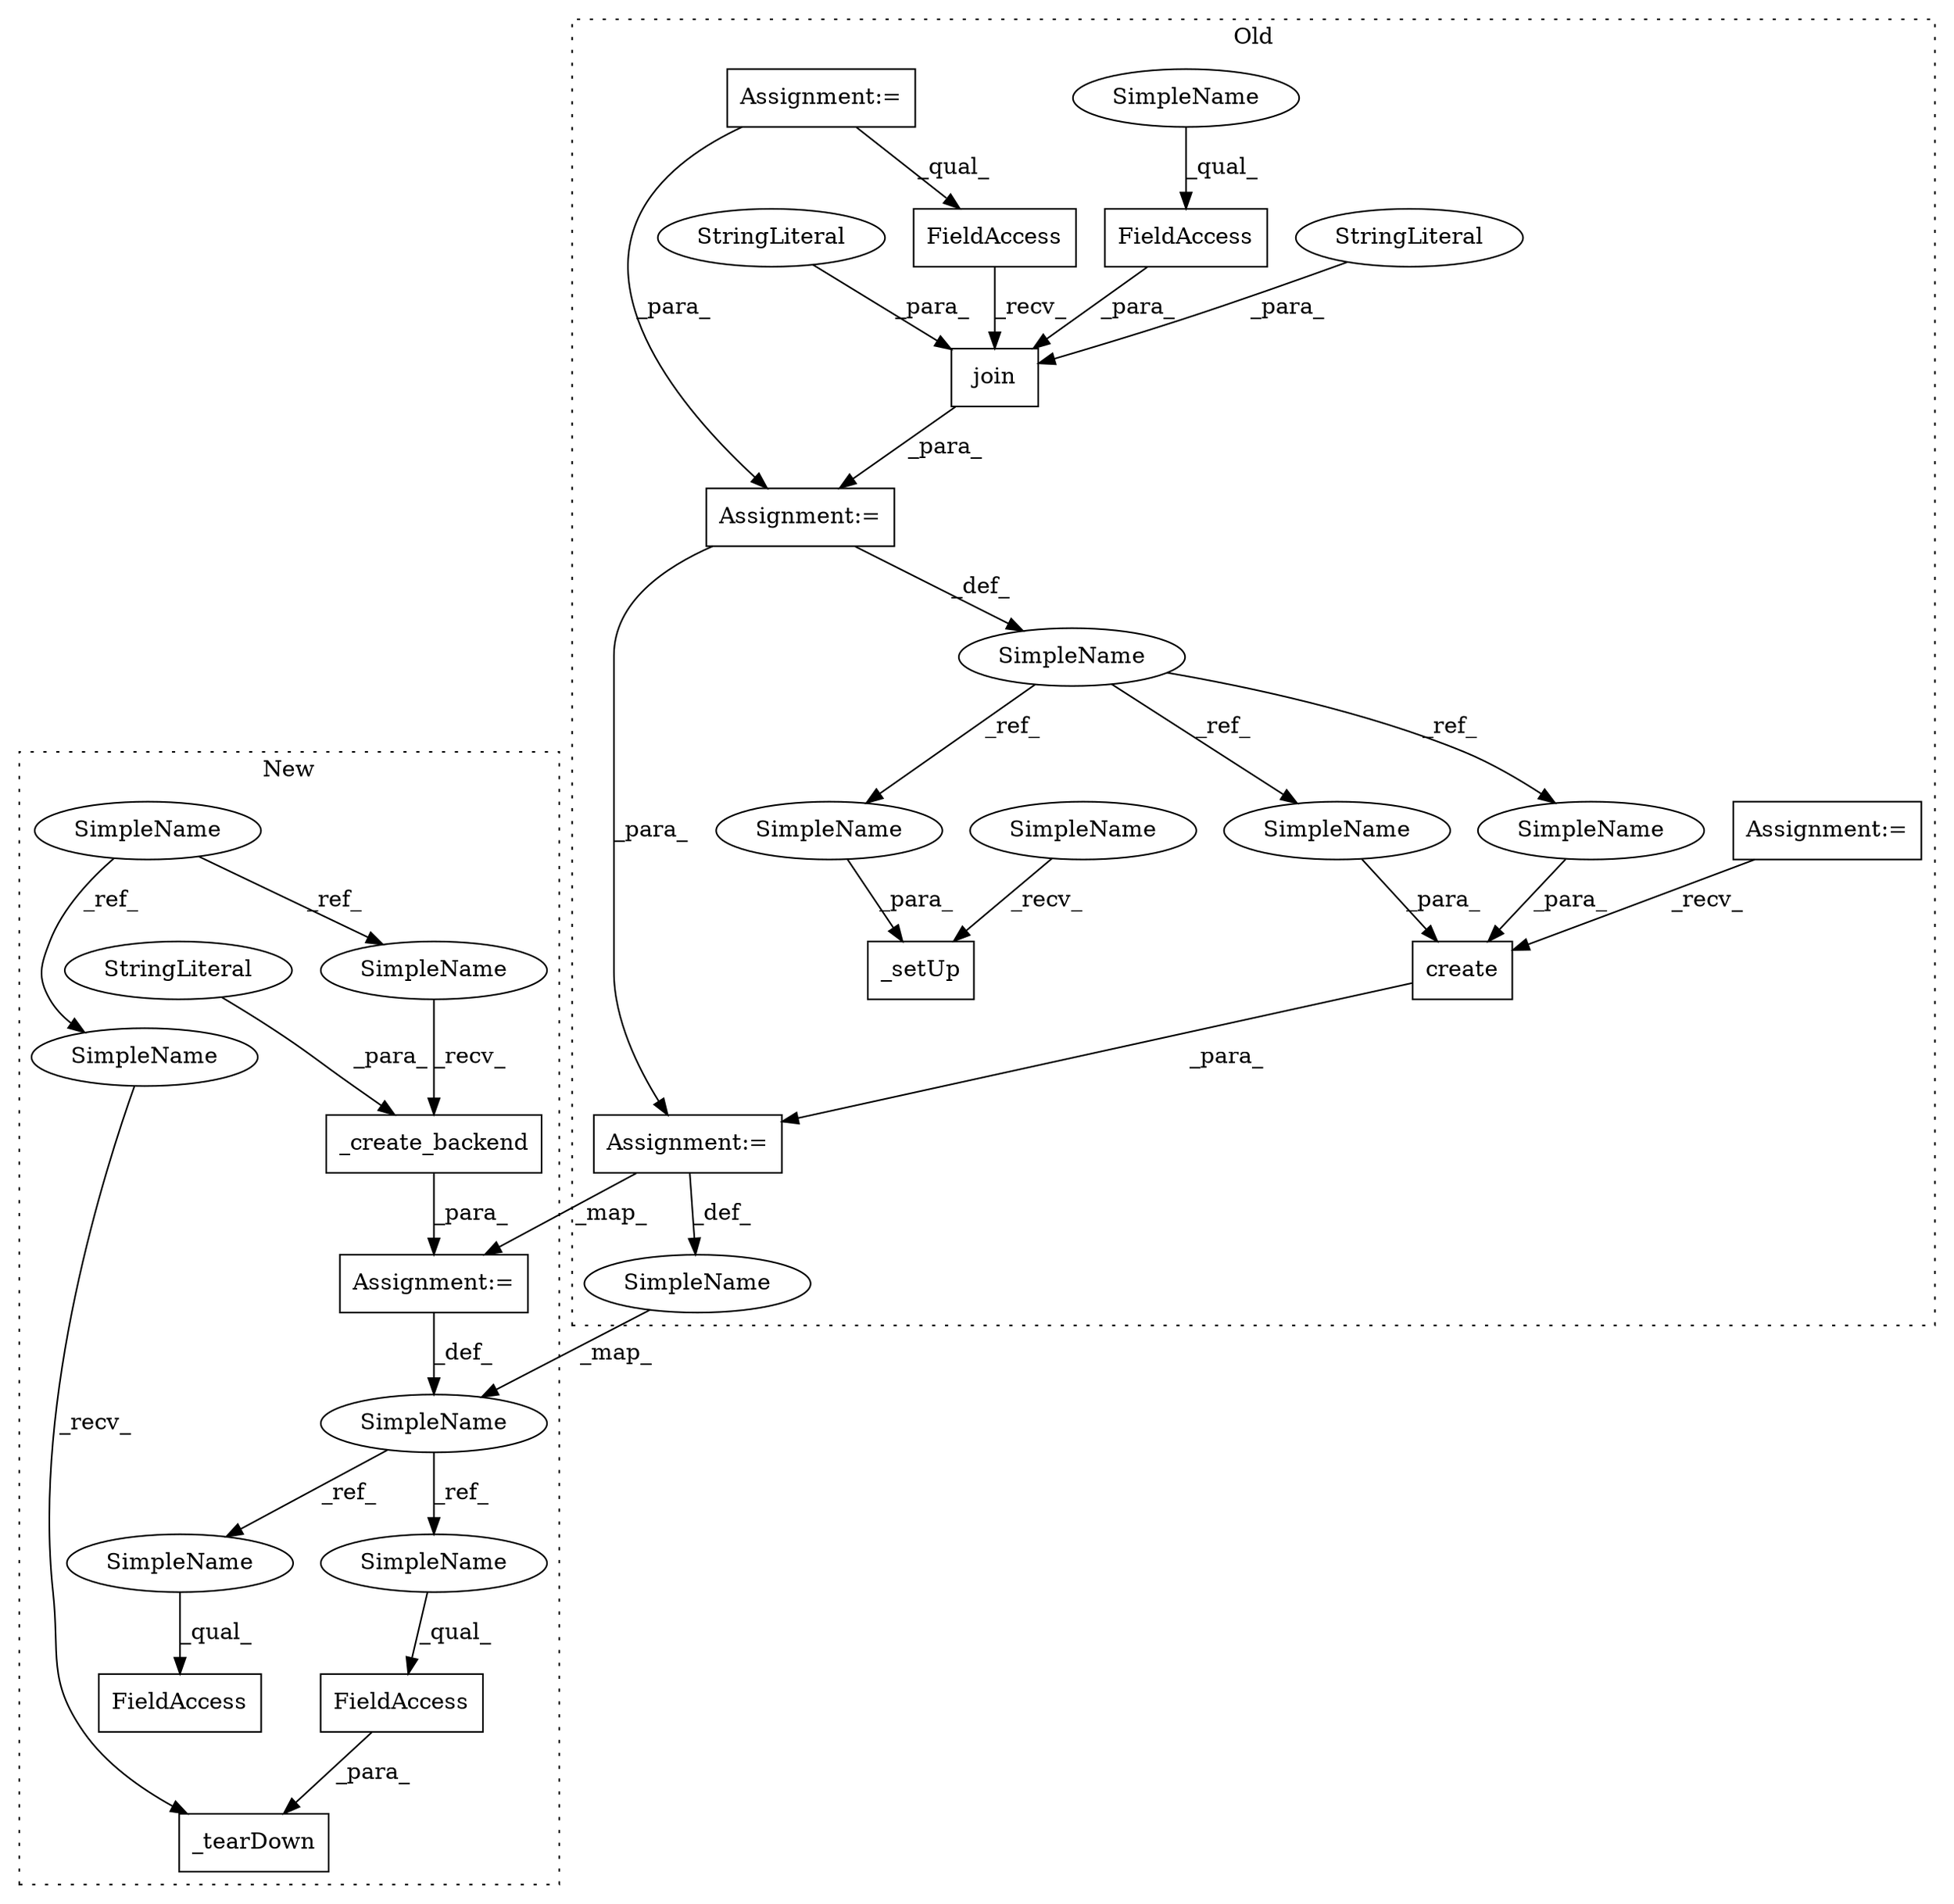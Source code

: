 digraph G {
subgraph cluster0 {
1 [label="_setUp" a="32" s="3804,3817" l="7,1" shape="box"];
3 [label="SimpleName" a="42" s="3738" l="6" shape="ellipse"];
4 [label="create" a="32" s="3967,3987" l="7,1" shape="box"];
7 [label="FieldAccess" a="22" s="3758" l="13" shape="box"];
10 [label="SimpleName" a="42" s="3947" l="11" shape="ellipse"];
12 [label="join" a="32" s="3753,3792" l="5,1" shape="box"];
13 [label="FieldAccess" a="22" s="3745" l="7" shape="box"];
15 [label="StringLiteral" a="45" s="3772" l="4" shape="ellipse"];
16 [label="StringLiteral" a="45" s="3777" l="15" shape="ellipse"];
17 [label="Assignment:=" a="7" s="3744" l="1" shape="box"];
18 [label="Assignment:=" a="7" s="3684" l="7" shape="box"];
19 [label="Assignment:=" a="7" s="3958" l="1" shape="box"];
21 [label="Assignment:=" a="7" s="3636" l="2" shape="box"];
22 [label="SimpleName" a="42" s="3811" l="6" shape="ellipse"];
23 [label="SimpleName" a="42" s="3974" l="6" shape="ellipse"];
24 [label="SimpleName" a="42" s="3981" l="6" shape="ellipse"];
29 [label="SimpleName" a="42" s="3758" l="4" shape="ellipse"];
30 [label="SimpleName" a="42" s="3799" l="4" shape="ellipse"];
label = "Old";
style="dotted";
}
subgraph cluster1 {
2 [label="_tearDown" a="32" s="3996,4037" l="10,1" shape="box"];
5 [label="SimpleName" a="42" s="3383" l="4" shape="ellipse"];
6 [label="_create_backend" a="32" s="3553,3579" l="16,1" shape="box"];
8 [label="FieldAccess" a="22" s="4059" l="28" shape="box"];
9 [label="SimpleName" a="42" s="3536" l="11" shape="ellipse"];
11 [label="FieldAccess" a="22" s="4006" l="31" shape="box"];
14 [label="StringLiteral" a="45" s="3569" l="10" shape="ellipse"];
20 [label="Assignment:=" a="7" s="3547" l="1" shape="box"];
25 [label="SimpleName" a="42" s="4006" l="11" shape="ellipse"];
26 [label="SimpleName" a="42" s="4059" l="11" shape="ellipse"];
27 [label="SimpleName" a="42" s="3991" l="4" shape="ellipse"];
28 [label="SimpleName" a="42" s="3548" l="4" shape="ellipse"];
label = "New";
style="dotted";
}
3 -> 24 [label="_ref_"];
3 -> 22 [label="_ref_"];
3 -> 23 [label="_ref_"];
4 -> 19 [label="_para_"];
5 -> 27 [label="_ref_"];
5 -> 28 [label="_ref_"];
6 -> 20 [label="_para_"];
7 -> 12 [label="_para_"];
9 -> 25 [label="_ref_"];
9 -> 26 [label="_ref_"];
10 -> 9 [label="_map_"];
11 -> 2 [label="_para_"];
12 -> 17 [label="_para_"];
13 -> 12 [label="_recv_"];
14 -> 6 [label="_para_"];
15 -> 12 [label="_para_"];
16 -> 12 [label="_para_"];
17 -> 19 [label="_para_"];
17 -> 3 [label="_def_"];
18 -> 4 [label="_recv_"];
19 -> 10 [label="_def_"];
19 -> 20 [label="_map_"];
20 -> 9 [label="_def_"];
21 -> 13 [label="_qual_"];
21 -> 17 [label="_para_"];
22 -> 1 [label="_para_"];
23 -> 4 [label="_para_"];
24 -> 4 [label="_para_"];
25 -> 11 [label="_qual_"];
26 -> 8 [label="_qual_"];
27 -> 2 [label="_recv_"];
28 -> 6 [label="_recv_"];
29 -> 7 [label="_qual_"];
30 -> 1 [label="_recv_"];
}